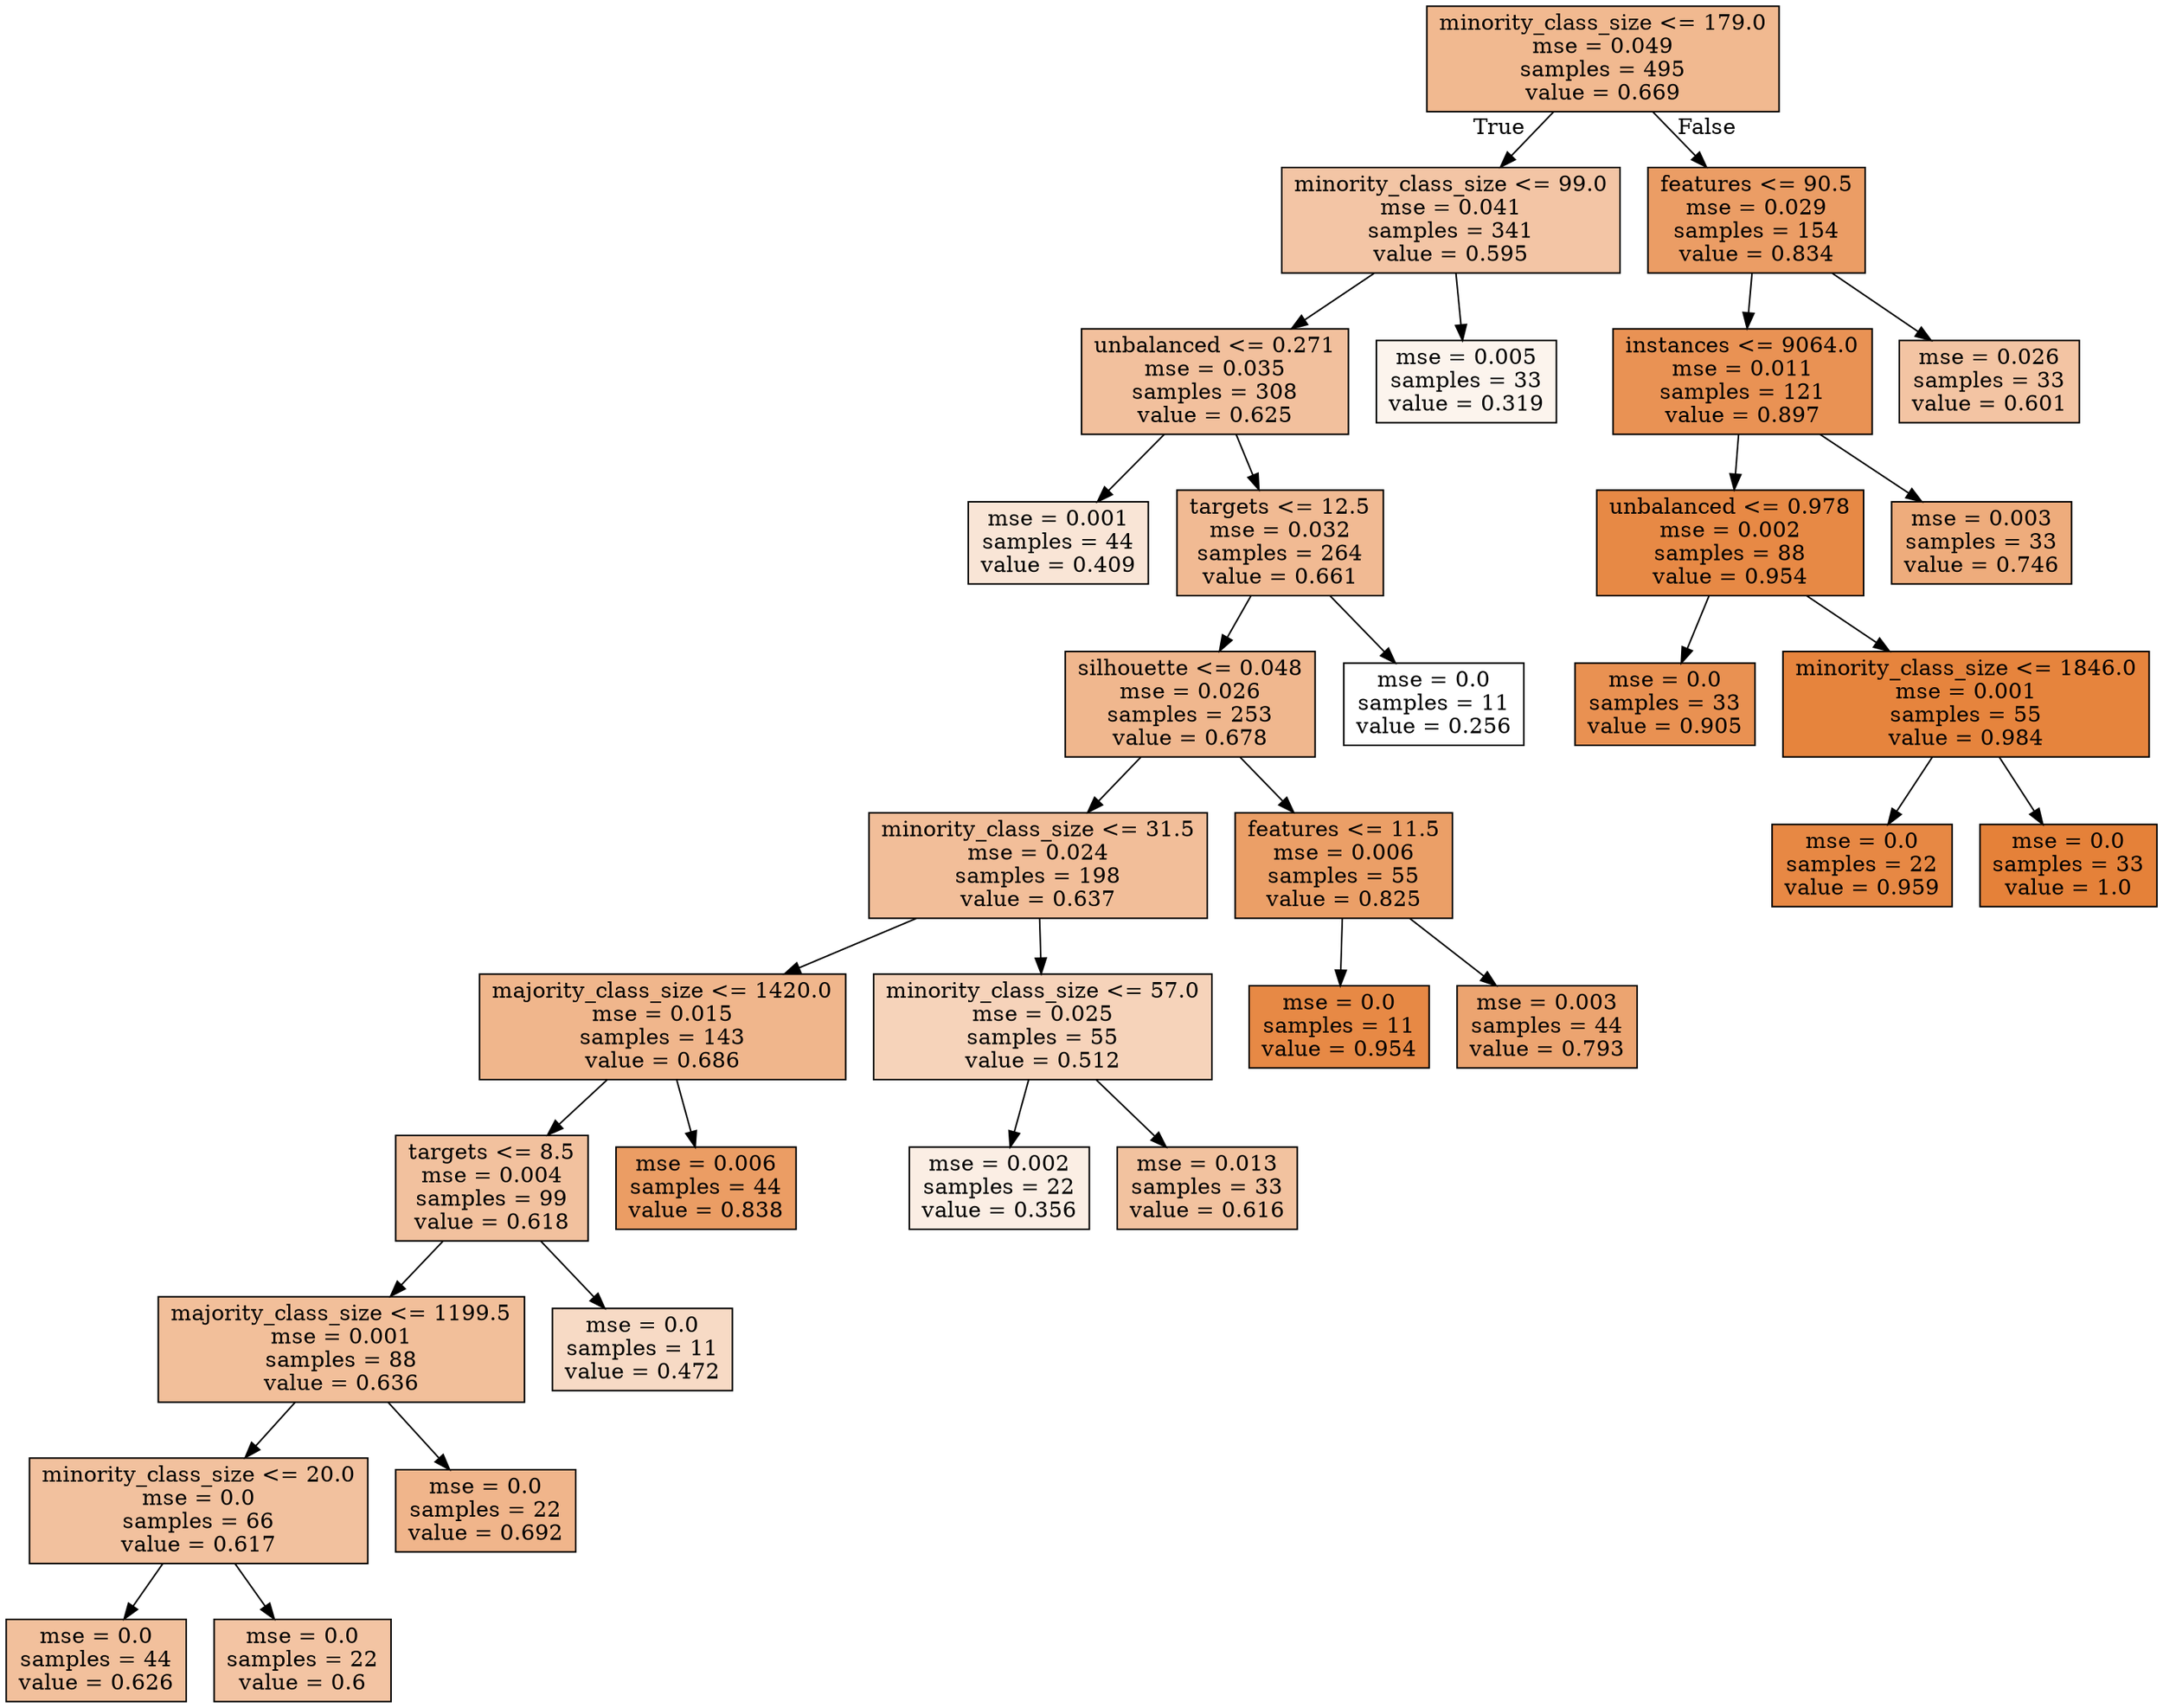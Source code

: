 digraph Tree {
node [shape=box, style="filled", color="black"] ;
0 [label="minority_class_size <= 179.0\nmse = 0.049\nsamples = 495\nvalue = 0.669", fillcolor="#e581398e"] ;
1 [label="minority_class_size <= 99.0\nmse = 0.041\nsamples = 341\nvalue = 0.595", fillcolor="#e5813974"] ;
0 -> 1 [labeldistance=2.5, labelangle=45, headlabel="True"] ;
2 [label="unbalanced <= 0.271\nmse = 0.035\nsamples = 308\nvalue = 0.625", fillcolor="#e581397e"] ;
1 -> 2 ;
3 [label="mse = 0.001\nsamples = 44\nvalue = 0.409", fillcolor="#e5813934"] ;
2 -> 3 ;
4 [label="targets <= 12.5\nmse = 0.032\nsamples = 264\nvalue = 0.661", fillcolor="#e581398b"] ;
2 -> 4 ;
5 [label="silhouette <= 0.048\nmse = 0.026\nsamples = 253\nvalue = 0.678", fillcolor="#e5813991"] ;
4 -> 5 ;
6 [label="minority_class_size <= 31.5\nmse = 0.024\nsamples = 198\nvalue = 0.637", fillcolor="#e5813983"] ;
5 -> 6 ;
7 [label="majority_class_size <= 1420.0\nmse = 0.015\nsamples = 143\nvalue = 0.686", fillcolor="#e5813993"] ;
6 -> 7 ;
8 [label="targets <= 8.5\nmse = 0.004\nsamples = 99\nvalue = 0.618", fillcolor="#e581397c"] ;
7 -> 8 ;
9 [label="majority_class_size <= 1199.5\nmse = 0.001\nsamples = 88\nvalue = 0.636", fillcolor="#e5813982"] ;
8 -> 9 ;
10 [label="minority_class_size <= 20.0\nmse = 0.0\nsamples = 66\nvalue = 0.617", fillcolor="#e581397c"] ;
9 -> 10 ;
11 [label="mse = 0.0\nsamples = 44\nvalue = 0.626", fillcolor="#e581397f"] ;
10 -> 11 ;
12 [label="mse = 0.0\nsamples = 22\nvalue = 0.6", fillcolor="#e5813976"] ;
10 -> 12 ;
13 [label="mse = 0.0\nsamples = 22\nvalue = 0.692", fillcolor="#e5813995"] ;
9 -> 13 ;
14 [label="mse = 0.0\nsamples = 11\nvalue = 0.472", fillcolor="#e581394a"] ;
8 -> 14 ;
15 [label="mse = 0.006\nsamples = 44\nvalue = 0.838", fillcolor="#e58139c7"] ;
7 -> 15 ;
16 [label="minority_class_size <= 57.0\nmse = 0.025\nsamples = 55\nvalue = 0.512", fillcolor="#e5813958"] ;
6 -> 16 ;
17 [label="mse = 0.002\nsamples = 22\nvalue = 0.356", fillcolor="#e5813922"] ;
16 -> 17 ;
18 [label="mse = 0.013\nsamples = 33\nvalue = 0.616", fillcolor="#e581397b"] ;
16 -> 18 ;
19 [label="features <= 11.5\nmse = 0.006\nsamples = 55\nvalue = 0.825", fillcolor="#e58139c3"] ;
5 -> 19 ;
20 [label="mse = 0.0\nsamples = 11\nvalue = 0.954", fillcolor="#e58139ef"] ;
19 -> 20 ;
21 [label="mse = 0.003\nsamples = 44\nvalue = 0.793", fillcolor="#e58139b8"] ;
19 -> 21 ;
22 [label="mse = 0.0\nsamples = 11\nvalue = 0.256", fillcolor="#e5813900"] ;
4 -> 22 ;
23 [label="mse = 0.005\nsamples = 33\nvalue = 0.319", fillcolor="#e5813916"] ;
1 -> 23 ;
24 [label="features <= 90.5\nmse = 0.029\nsamples = 154\nvalue = 0.834", fillcolor="#e58139c6"] ;
0 -> 24 [labeldistance=2.5, labelangle=-45, headlabel="False"] ;
25 [label="instances <= 9064.0\nmse = 0.011\nsamples = 121\nvalue = 0.897", fillcolor="#e58139dc"] ;
24 -> 25 ;
26 [label="unbalanced <= 0.978\nmse = 0.002\nsamples = 88\nvalue = 0.954", fillcolor="#e58139ef"] ;
25 -> 26 ;
27 [label="mse = 0.0\nsamples = 33\nvalue = 0.905", fillcolor="#e58139de"] ;
26 -> 27 ;
28 [label="minority_class_size <= 1846.0\nmse = 0.001\nsamples = 55\nvalue = 0.984", fillcolor="#e58139f9"] ;
26 -> 28 ;
29 [label="mse = 0.0\nsamples = 22\nvalue = 0.959", fillcolor="#e58139f1"] ;
28 -> 29 ;
30 [label="mse = 0.0\nsamples = 33\nvalue = 1.0", fillcolor="#e58139ff"] ;
28 -> 30 ;
31 [label="mse = 0.003\nsamples = 33\nvalue = 0.746", fillcolor="#e58139a8"] ;
25 -> 31 ;
32 [label="mse = 0.026\nsamples = 33\nvalue = 0.601", fillcolor="#e5813976"] ;
24 -> 32 ;
}